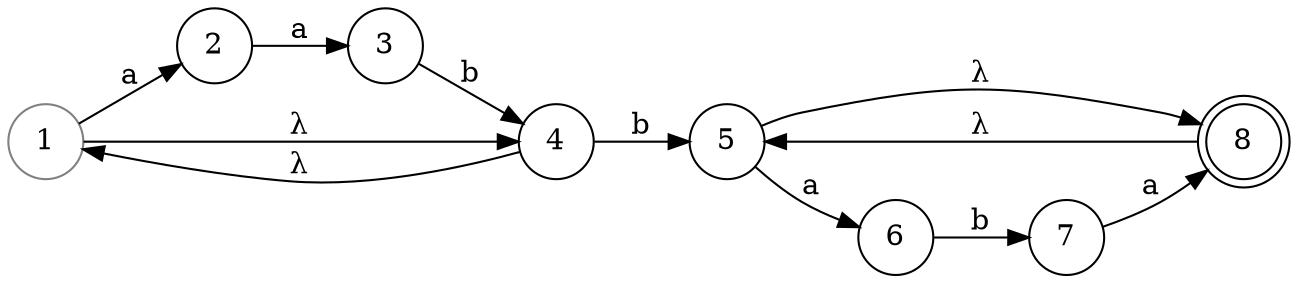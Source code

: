 digraph G{
  rankdir=LR;
  1 [color = "#808080", shape = circle];
  8 [shape = doublecircle];
  node [shape = circle];
  1 -> 2 [label = "a"];
  1 -> 4 [label = "λ"];
  2 -> 3 [label = "a"];
  3 -> 4 [label = "b"];
  4 -> 1 [label = "λ"];
  4 -> 5 [label = "b"];
  5 -> 6 [label = "a"];
  6 -> 7 [label = "b"];
  7 -> 8 [label = "a"];
  5 -> 8 [label = "λ"];
  8 -> 5 [label = "λ"];


}

